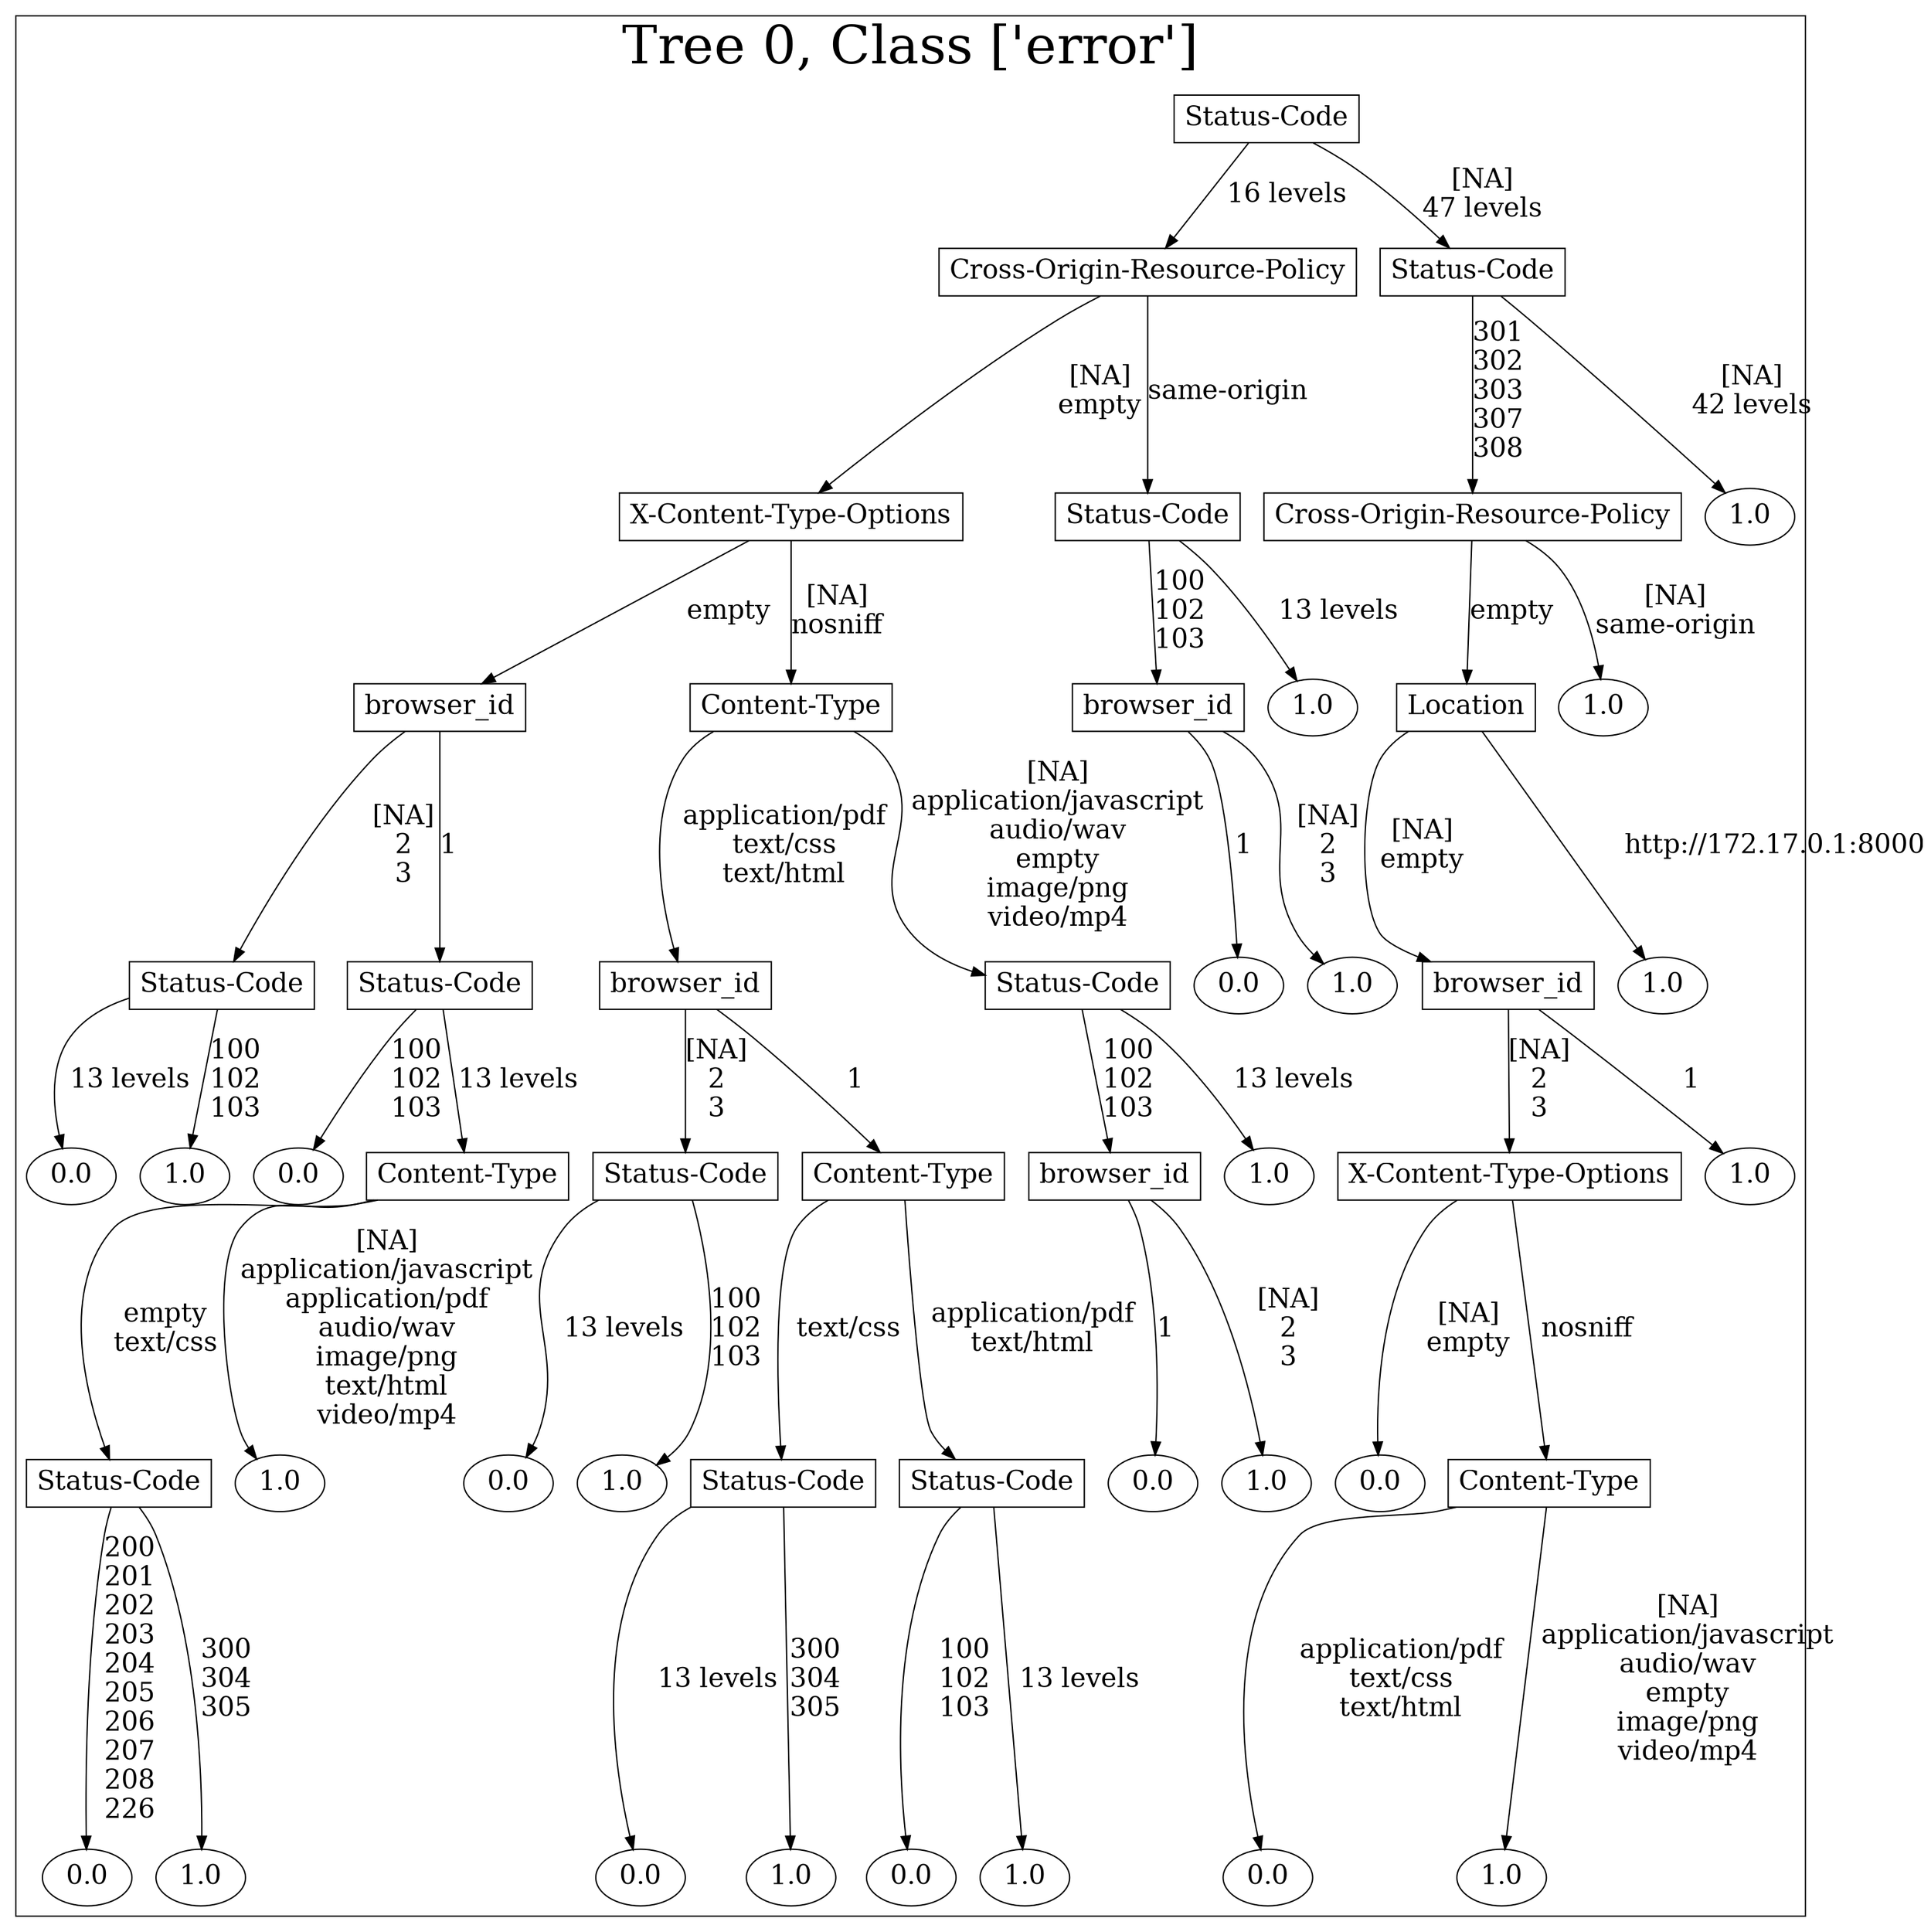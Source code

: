 /*
Generated by:
    http://https://github.com/h2oai/h2o-3/tree/master/h2o-genmodel/src/main/java/hex/genmodel/tools/PrintMojo.java
*/

/*
On a mac:

$ brew install graphviz
$ dot -Tpng file.gv -o file.png
$ open file.png
*/

digraph G {

subgraph cluster_0 {
/* Nodes */

/* Level 0 */
{
"SG_0_Node_0" [shape=box, fontsize=20, label="Status-Code"]
}

/* Level 1 */
{
"SG_0_Node_1" [shape=box, fontsize=20, label="Cross-Origin-Resource-Policy"]
"SG_0_Node_2" [shape=box, fontsize=20, label="Status-Code"]
}

/* Level 2 */
{
"SG_0_Node_3" [shape=box, fontsize=20, label="X-Content-Type-Options"]
"SG_0_Node_4" [shape=box, fontsize=20, label="Status-Code"]
"SG_0_Node_5" [shape=box, fontsize=20, label="Cross-Origin-Resource-Policy"]
"SG_0_Node_24" [fontsize=20, label="1.0"]
}

/* Level 3 */
{
"SG_0_Node_6" [shape=box, fontsize=20, label="browser_id"]
"SG_0_Node_7" [shape=box, fontsize=20, label="Content-Type"]
"SG_0_Node_8" [shape=box, fontsize=20, label="browser_id"]
"SG_0_Node_25" [fontsize=20, label="1.0"]
"SG_0_Node_9" [shape=box, fontsize=20, label="Location"]
"SG_0_Node_26" [fontsize=20, label="1.0"]
}

/* Level 4 */
{
"SG_0_Node_10" [shape=box, fontsize=20, label="Status-Code"]
"SG_0_Node_11" [shape=box, fontsize=20, label="Status-Code"]
"SG_0_Node_12" [shape=box, fontsize=20, label="browser_id"]
"SG_0_Node_13" [shape=box, fontsize=20, label="Status-Code"]
"SG_0_Node_27" [fontsize=20, label="0.0"]
"SG_0_Node_28" [fontsize=20, label="1.0"]
"SG_0_Node_14" [shape=box, fontsize=20, label="browser_id"]
"SG_0_Node_29" [fontsize=20, label="1.0"]
}

/* Level 5 */
{
"SG_0_Node_30" [fontsize=20, label="0.0"]
"SG_0_Node_31" [fontsize=20, label="1.0"]
"SG_0_Node_32" [fontsize=20, label="0.0"]
"SG_0_Node_15" [shape=box, fontsize=20, label="Content-Type"]
"SG_0_Node_16" [shape=box, fontsize=20, label="Status-Code"]
"SG_0_Node_17" [shape=box, fontsize=20, label="Content-Type"]
"SG_0_Node_18" [shape=box, fontsize=20, label="browser_id"]
"SG_0_Node_33" [fontsize=20, label="1.0"]
"SG_0_Node_19" [shape=box, fontsize=20, label="X-Content-Type-Options"]
"SG_0_Node_34" [fontsize=20, label="1.0"]
}

/* Level 6 */
{
"SG_0_Node_20" [shape=box, fontsize=20, label="Status-Code"]
"SG_0_Node_35" [fontsize=20, label="1.0"]
"SG_0_Node_36" [fontsize=20, label="0.0"]
"SG_0_Node_37" [fontsize=20, label="1.0"]
"SG_0_Node_21" [shape=box, fontsize=20, label="Status-Code"]
"SG_0_Node_22" [shape=box, fontsize=20, label="Status-Code"]
"SG_0_Node_38" [fontsize=20, label="0.0"]
"SG_0_Node_39" [fontsize=20, label="1.0"]
"SG_0_Node_40" [fontsize=20, label="0.0"]
"SG_0_Node_23" [shape=box, fontsize=20, label="Content-Type"]
}

/* Level 7 */
{
"SG_0_Node_41" [fontsize=20, label="0.0"]
"SG_0_Node_42" [fontsize=20, label="1.0"]
"SG_0_Node_43" [fontsize=20, label="0.0"]
"SG_0_Node_44" [fontsize=20, label="1.0"]
"SG_0_Node_45" [fontsize=20, label="0.0"]
"SG_0_Node_46" [fontsize=20, label="1.0"]
"SG_0_Node_47" [fontsize=20, label="0.0"]
"SG_0_Node_48" [fontsize=20, label="1.0"]
}

/* Edges */
"SG_0_Node_0" -> "SG_0_Node_1" [fontsize=20, label="16 levels
"]
"SG_0_Node_0" -> "SG_0_Node_2" [fontsize=20, label="[NA]
47 levels
"]
"SG_0_Node_2" -> "SG_0_Node_5" [fontsize=20, label="301
302
303
307
308
"]
"SG_0_Node_2" -> "SG_0_Node_24" [fontsize=20, label="[NA]
42 levels
"]
"SG_0_Node_5" -> "SG_0_Node_9" [fontsize=20, label="empty
"]
"SG_0_Node_5" -> "SG_0_Node_26" [fontsize=20, label="[NA]
same-origin
"]
"SG_0_Node_9" -> "SG_0_Node_14" [fontsize=20, label="[NA]
empty
"]
"SG_0_Node_9" -> "SG_0_Node_29" [fontsize=20, label="http://172.17.0.1:8000
"]
"SG_0_Node_14" -> "SG_0_Node_19" [fontsize=20, label="[NA]
2
3
"]
"SG_0_Node_14" -> "SG_0_Node_34" [fontsize=20, label="1
"]
"SG_0_Node_19" -> "SG_0_Node_40" [fontsize=20, label="[NA]
empty
"]
"SG_0_Node_19" -> "SG_0_Node_23" [fontsize=20, label="nosniff
"]
"SG_0_Node_23" -> "SG_0_Node_47" [fontsize=20, label="application/pdf
text/css
text/html
"]
"SG_0_Node_23" -> "SG_0_Node_48" [fontsize=20, label="[NA]
application/javascript
audio/wav
empty
image/png
video/mp4
"]
"SG_0_Node_1" -> "SG_0_Node_3" [fontsize=20, label="[NA]
empty
"]
"SG_0_Node_1" -> "SG_0_Node_4" [fontsize=20, label="same-origin
"]
"SG_0_Node_4" -> "SG_0_Node_8" [fontsize=20, label="100
102
103
"]
"SG_0_Node_4" -> "SG_0_Node_25" [fontsize=20, label="13 levels
"]
"SG_0_Node_8" -> "SG_0_Node_27" [fontsize=20, label="1
"]
"SG_0_Node_8" -> "SG_0_Node_28" [fontsize=20, label="[NA]
2
3
"]
"SG_0_Node_3" -> "SG_0_Node_6" [fontsize=20, label="empty
"]
"SG_0_Node_3" -> "SG_0_Node_7" [fontsize=20, label="[NA]
nosniff
"]
"SG_0_Node_7" -> "SG_0_Node_12" [fontsize=20, label="application/pdf
text/css
text/html
"]
"SG_0_Node_7" -> "SG_0_Node_13" [fontsize=20, label="[NA]
application/javascript
audio/wav
empty
image/png
video/mp4
"]
"SG_0_Node_13" -> "SG_0_Node_18" [fontsize=20, label="100
102
103
"]
"SG_0_Node_13" -> "SG_0_Node_33" [fontsize=20, label="13 levels
"]
"SG_0_Node_18" -> "SG_0_Node_38" [fontsize=20, label="1
"]
"SG_0_Node_18" -> "SG_0_Node_39" [fontsize=20, label="[NA]
2
3
"]
"SG_0_Node_12" -> "SG_0_Node_16" [fontsize=20, label="[NA]
2
3
"]
"SG_0_Node_12" -> "SG_0_Node_17" [fontsize=20, label="1
"]
"SG_0_Node_17" -> "SG_0_Node_21" [fontsize=20, label="text/css
"]
"SG_0_Node_17" -> "SG_0_Node_22" [fontsize=20, label="application/pdf
text/html
"]
"SG_0_Node_22" -> "SG_0_Node_45" [fontsize=20, label="100
102
103
"]
"SG_0_Node_22" -> "SG_0_Node_46" [fontsize=20, label="13 levels
"]
"SG_0_Node_21" -> "SG_0_Node_43" [fontsize=20, label="13 levels
"]
"SG_0_Node_21" -> "SG_0_Node_44" [fontsize=20, label="300
304
305
"]
"SG_0_Node_16" -> "SG_0_Node_36" [fontsize=20, label="13 levels
"]
"SG_0_Node_16" -> "SG_0_Node_37" [fontsize=20, label="100
102
103
"]
"SG_0_Node_6" -> "SG_0_Node_10" [fontsize=20, label="[NA]
2
3
"]
"SG_0_Node_6" -> "SG_0_Node_11" [fontsize=20, label="1
"]
"SG_0_Node_11" -> "SG_0_Node_32" [fontsize=20, label="100
102
103
"]
"SG_0_Node_11" -> "SG_0_Node_15" [fontsize=20, label="13 levels
"]
"SG_0_Node_15" -> "SG_0_Node_20" [fontsize=20, label="empty
text/css
"]
"SG_0_Node_15" -> "SG_0_Node_35" [fontsize=20, label="[NA]
application/javascript
application/pdf
audio/wav
image/png
text/html
video/mp4
"]
"SG_0_Node_20" -> "SG_0_Node_41" [fontsize=20, label="200
201
202
203
204
205
206
207
208
226
"]
"SG_0_Node_20" -> "SG_0_Node_42" [fontsize=20, label="300
304
305
"]
"SG_0_Node_10" -> "SG_0_Node_30" [fontsize=20, label="13 levels
"]
"SG_0_Node_10" -> "SG_0_Node_31" [fontsize=20, label="100
102
103
"]

fontsize=40
label="Tree 0, Class ['error']"
}

}

